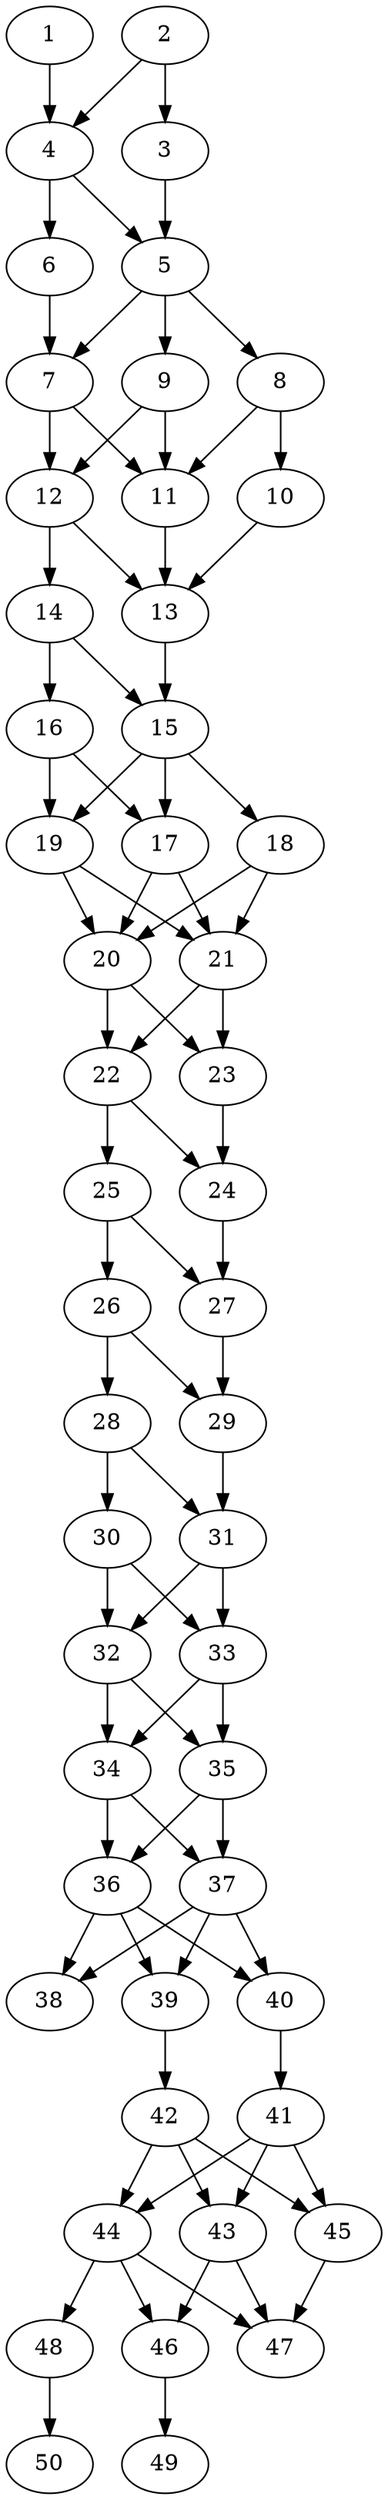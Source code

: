 // DAG automatically generated by daggen at Thu Oct  3 14:07:58 2019
// ./daggen --dot -n 50 --ccr 0.5 --fat 0.3 --regular 0.9 --density 0.9 --mindata 5242880 --maxdata 52428800 
digraph G {
  1 [size="67446784", alpha="0.07", expect_size="33723392"] 
  1 -> 4 [size ="33723392"]
  2 [size="22996992", alpha="0.11", expect_size="11498496"] 
  2 -> 3 [size ="11498496"]
  2 -> 4 [size ="11498496"]
  3 [size="93302784", alpha="0.16", expect_size="46651392"] 
  3 -> 5 [size ="46651392"]
  4 [size="103184384", alpha="0.00", expect_size="51592192"] 
  4 -> 5 [size ="51592192"]
  4 -> 6 [size ="51592192"]
  5 [size="67280896", alpha="0.04", expect_size="33640448"] 
  5 -> 7 [size ="33640448"]
  5 -> 8 [size ="33640448"]
  5 -> 9 [size ="33640448"]
  6 [size="82812928", alpha="0.11", expect_size="41406464"] 
  6 -> 7 [size ="41406464"]
  7 [size="102541312", alpha="0.15", expect_size="51270656"] 
  7 -> 11 [size ="51270656"]
  7 -> 12 [size ="51270656"]
  8 [size="19933184", alpha="0.19", expect_size="9966592"] 
  8 -> 10 [size ="9966592"]
  8 -> 11 [size ="9966592"]
  9 [size="23937024", alpha="0.10", expect_size="11968512"] 
  9 -> 11 [size ="11968512"]
  9 -> 12 [size ="11968512"]
  10 [size="44453888", alpha="0.01", expect_size="22226944"] 
  10 -> 13 [size ="22226944"]
  11 [size="83435520", alpha="0.08", expect_size="41717760"] 
  11 -> 13 [size ="41717760"]
  12 [size="23603200", alpha="0.02", expect_size="11801600"] 
  12 -> 13 [size ="11801600"]
  12 -> 14 [size ="11801600"]
  13 [size="75114496", alpha="0.19", expect_size="37557248"] 
  13 -> 15 [size ="37557248"]
  14 [size="56084480", alpha="0.16", expect_size="28042240"] 
  14 -> 15 [size ="28042240"]
  14 -> 16 [size ="28042240"]
  15 [size="58068992", alpha="0.10", expect_size="29034496"] 
  15 -> 17 [size ="29034496"]
  15 -> 18 [size ="29034496"]
  15 -> 19 [size ="29034496"]
  16 [size="78987264", alpha="0.01", expect_size="39493632"] 
  16 -> 17 [size ="39493632"]
  16 -> 19 [size ="39493632"]
  17 [size="38150144", alpha="0.00", expect_size="19075072"] 
  17 -> 20 [size ="19075072"]
  17 -> 21 [size ="19075072"]
  18 [size="16752640", alpha="0.03", expect_size="8376320"] 
  18 -> 20 [size ="8376320"]
  18 -> 21 [size ="8376320"]
  19 [size="104230912", alpha="0.07", expect_size="52115456"] 
  19 -> 20 [size ="52115456"]
  19 -> 21 [size ="52115456"]
  20 [size="54900736", alpha="0.01", expect_size="27450368"] 
  20 -> 22 [size ="27450368"]
  20 -> 23 [size ="27450368"]
  21 [size="61841408", alpha="0.08", expect_size="30920704"] 
  21 -> 22 [size ="30920704"]
  21 -> 23 [size ="30920704"]
  22 [size="97282048", alpha="0.17", expect_size="48641024"] 
  22 -> 24 [size ="48641024"]
  22 -> 25 [size ="48641024"]
  23 [size="13010944", alpha="0.04", expect_size="6505472"] 
  23 -> 24 [size ="6505472"]
  24 [size="103026688", alpha="0.11", expect_size="51513344"] 
  24 -> 27 [size ="51513344"]
  25 [size="85911552", alpha="0.09", expect_size="42955776"] 
  25 -> 26 [size ="42955776"]
  25 -> 27 [size ="42955776"]
  26 [size="39905280", alpha="0.03", expect_size="19952640"] 
  26 -> 28 [size ="19952640"]
  26 -> 29 [size ="19952640"]
  27 [size="42987520", alpha="0.16", expect_size="21493760"] 
  27 -> 29 [size ="21493760"]
  28 [size="44503040", alpha="0.12", expect_size="22251520"] 
  28 -> 30 [size ="22251520"]
  28 -> 31 [size ="22251520"]
  29 [size="60043264", alpha="0.10", expect_size="30021632"] 
  29 -> 31 [size ="30021632"]
  30 [size="90773504", alpha="0.15", expect_size="45386752"] 
  30 -> 32 [size ="45386752"]
  30 -> 33 [size ="45386752"]
  31 [size="96028672", alpha="0.16", expect_size="48014336"] 
  31 -> 32 [size ="48014336"]
  31 -> 33 [size ="48014336"]
  32 [size="38400000", alpha="0.00", expect_size="19200000"] 
  32 -> 34 [size ="19200000"]
  32 -> 35 [size ="19200000"]
  33 [size="24770560", alpha="0.17", expect_size="12385280"] 
  33 -> 34 [size ="12385280"]
  33 -> 35 [size ="12385280"]
  34 [size="43585536", alpha="0.04", expect_size="21792768"] 
  34 -> 36 [size ="21792768"]
  34 -> 37 [size ="21792768"]
  35 [size="93173760", alpha="0.02", expect_size="46586880"] 
  35 -> 36 [size ="46586880"]
  35 -> 37 [size ="46586880"]
  36 [size="41586688", alpha="0.13", expect_size="20793344"] 
  36 -> 38 [size ="20793344"]
  36 -> 39 [size ="20793344"]
  36 -> 40 [size ="20793344"]
  37 [size="55521280", alpha="0.11", expect_size="27760640"] 
  37 -> 38 [size ="27760640"]
  37 -> 39 [size ="27760640"]
  37 -> 40 [size ="27760640"]
  38 [size="38293504", alpha="0.10", expect_size="19146752"] 
  39 [size="93722624", alpha="0.08", expect_size="46861312"] 
  39 -> 42 [size ="46861312"]
  40 [size="46516224", alpha="0.16", expect_size="23258112"] 
  40 -> 41 [size ="23258112"]
  41 [size="25016320", alpha="0.15", expect_size="12508160"] 
  41 -> 43 [size ="12508160"]
  41 -> 44 [size ="12508160"]
  41 -> 45 [size ="12508160"]
  42 [size="102174720", alpha="0.13", expect_size="51087360"] 
  42 -> 43 [size ="51087360"]
  42 -> 44 [size ="51087360"]
  42 -> 45 [size ="51087360"]
  43 [size="102361088", alpha="0.11", expect_size="51180544"] 
  43 -> 46 [size ="51180544"]
  43 -> 47 [size ="51180544"]
  44 [size="90210304", alpha="0.08", expect_size="45105152"] 
  44 -> 46 [size ="45105152"]
  44 -> 47 [size ="45105152"]
  44 -> 48 [size ="45105152"]
  45 [size="16945152", alpha="0.02", expect_size="8472576"] 
  45 -> 47 [size ="8472576"]
  46 [size="24524800", alpha="0.02", expect_size="12262400"] 
  46 -> 49 [size ="12262400"]
  47 [size="87078912", alpha="0.08", expect_size="43539456"] 
  48 [size="43530240", alpha="0.02", expect_size="21765120"] 
  48 -> 50 [size ="21765120"]
  49 [size="88887296", alpha="0.07", expect_size="44443648"] 
  50 [size="33783808", alpha="0.08", expect_size="16891904"] 
}
